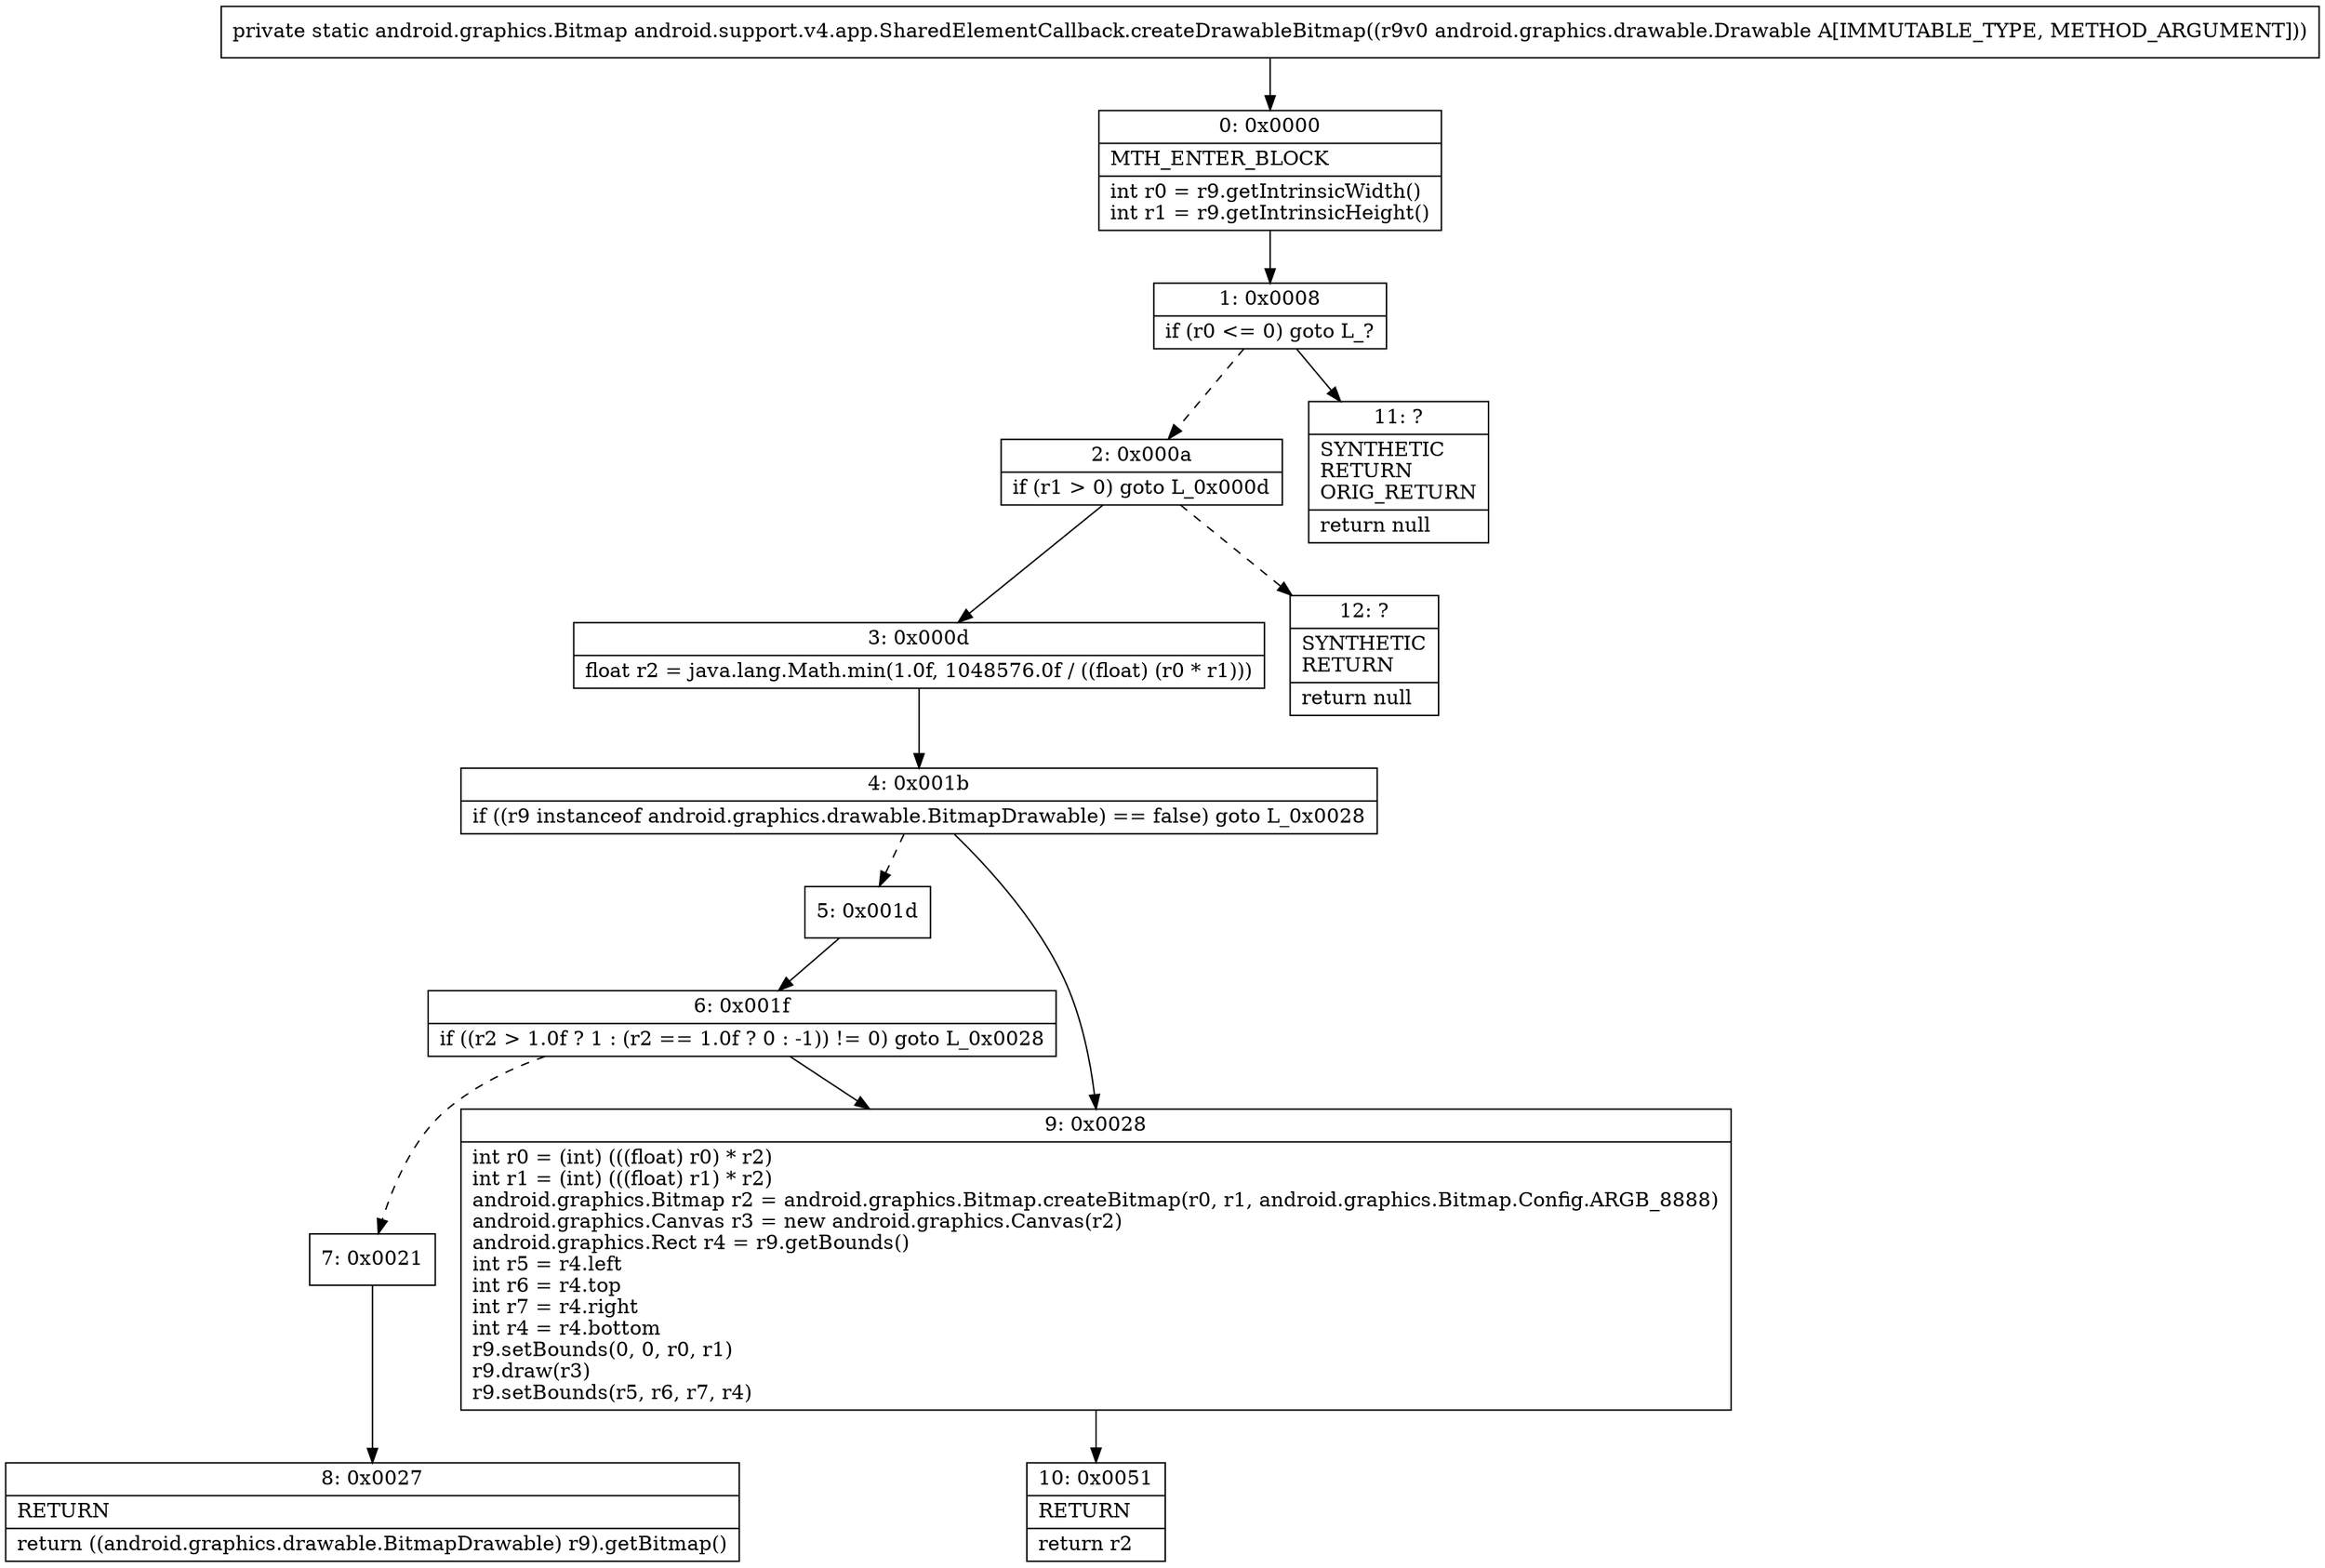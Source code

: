 digraph "CFG forandroid.support.v4.app.SharedElementCallback.createDrawableBitmap(Landroid\/graphics\/drawable\/Drawable;)Landroid\/graphics\/Bitmap;" {
Node_0 [shape=record,label="{0\:\ 0x0000|MTH_ENTER_BLOCK\l|int r0 = r9.getIntrinsicWidth()\lint r1 = r9.getIntrinsicHeight()\l}"];
Node_1 [shape=record,label="{1\:\ 0x0008|if (r0 \<= 0) goto L_?\l}"];
Node_2 [shape=record,label="{2\:\ 0x000a|if (r1 \> 0) goto L_0x000d\l}"];
Node_3 [shape=record,label="{3\:\ 0x000d|float r2 = java.lang.Math.min(1.0f, 1048576.0f \/ ((float) (r0 * r1)))\l}"];
Node_4 [shape=record,label="{4\:\ 0x001b|if ((r9 instanceof android.graphics.drawable.BitmapDrawable) == false) goto L_0x0028\l}"];
Node_5 [shape=record,label="{5\:\ 0x001d}"];
Node_6 [shape=record,label="{6\:\ 0x001f|if ((r2 \> 1.0f ? 1 : (r2 == 1.0f ? 0 : \-1)) != 0) goto L_0x0028\l}"];
Node_7 [shape=record,label="{7\:\ 0x0021}"];
Node_8 [shape=record,label="{8\:\ 0x0027|RETURN\l|return ((android.graphics.drawable.BitmapDrawable) r9).getBitmap()\l}"];
Node_9 [shape=record,label="{9\:\ 0x0028|int r0 = (int) (((float) r0) * r2)\lint r1 = (int) (((float) r1) * r2)\landroid.graphics.Bitmap r2 = android.graphics.Bitmap.createBitmap(r0, r1, android.graphics.Bitmap.Config.ARGB_8888)\landroid.graphics.Canvas r3 = new android.graphics.Canvas(r2)\landroid.graphics.Rect r4 = r9.getBounds()\lint r5 = r4.left\lint r6 = r4.top\lint r7 = r4.right\lint r4 = r4.bottom\lr9.setBounds(0, 0, r0, r1)\lr9.draw(r3)\lr9.setBounds(r5, r6, r7, r4)\l}"];
Node_10 [shape=record,label="{10\:\ 0x0051|RETURN\l|return r2\l}"];
Node_11 [shape=record,label="{11\:\ ?|SYNTHETIC\lRETURN\lORIG_RETURN\l|return null\l}"];
Node_12 [shape=record,label="{12\:\ ?|SYNTHETIC\lRETURN\l|return null\l}"];
MethodNode[shape=record,label="{private static android.graphics.Bitmap android.support.v4.app.SharedElementCallback.createDrawableBitmap((r9v0 android.graphics.drawable.Drawable A[IMMUTABLE_TYPE, METHOD_ARGUMENT])) }"];
MethodNode -> Node_0;
Node_0 -> Node_1;
Node_1 -> Node_2[style=dashed];
Node_1 -> Node_11;
Node_2 -> Node_3;
Node_2 -> Node_12[style=dashed];
Node_3 -> Node_4;
Node_4 -> Node_5[style=dashed];
Node_4 -> Node_9;
Node_5 -> Node_6;
Node_6 -> Node_7[style=dashed];
Node_6 -> Node_9;
Node_7 -> Node_8;
Node_9 -> Node_10;
}


